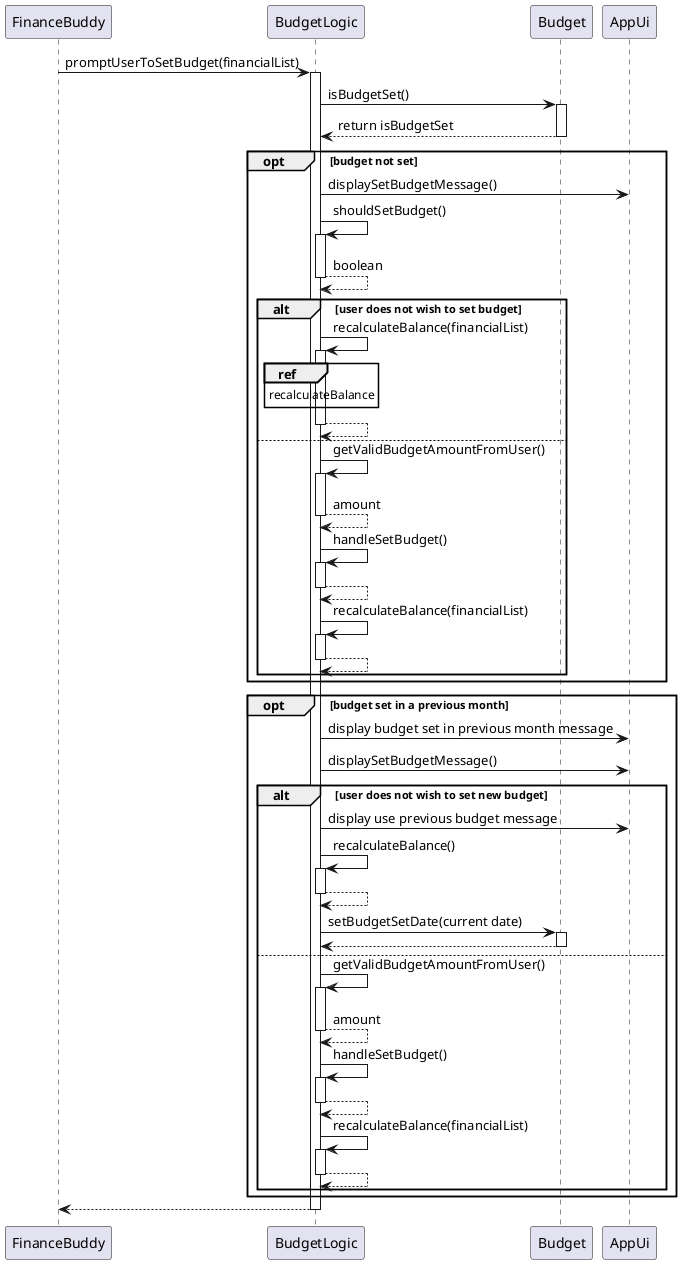 @startuml

participant FinanceBuddy
participant BudgetLogic
participant Budget
participant AppUi

FinanceBuddy -> BudgetLogic: promptUserToSetBudget(financialList)
activate BudgetLogic
BudgetLogic -> Budget: isBudgetSet()
activate Budget
Budget --> BudgetLogic: return isBudgetSet
deactivate Budget

opt budget not set
    BudgetLogic -> AppUi: displaySetBudgetMessage()
    BudgetLogic -> BudgetLogic: shouldSetBudget()
    activate BudgetLogic
    return boolean
    alt user does not wish to set budget
        BudgetLogic -> BudgetLogic: recalculateBalance(financialList)
        activate BudgetLogic
        ref over BudgetLogic
        recalculateBalance
        end
        return
    else
        BudgetLogic -> BudgetLogic: getValidBudgetAmountFromUser()
        activate BudgetLogic
        return amount
        BudgetLogic -> BudgetLogic: handleSetBudget()
        activate BudgetLogic
        return
        BudgetLogic -> BudgetLogic: recalculateBalance(financialList)
        activate BudgetLogic
        return
    end
end
opt budget set in a previous month
    BudgetLogic -> AppUi: display budget set in previous month message
    BudgetLogic -> AppUi: displaySetBudgetMessage()
    alt user does not wish to set new budget
        BudgetLogic -> AppUi: display use previous budget message
        BudgetLogic -> BudgetLogic: recalculateBalance()
        activate BudgetLogic
        return
        BudgetLogic -> Budget: setBudgetSetDate(current date)
        activate Budget
        return
    else
        BudgetLogic -> BudgetLogic: getValidBudgetAmountFromUser()
        activate BudgetLogic
        return amount
        BudgetLogic -> BudgetLogic: handleSetBudget()
        activate BudgetLogic
        return
        BudgetLogic -> BudgetLogic: recalculateBalance(financialList)
        activate BudgetLogic
        return
    end
end

return
@enduml